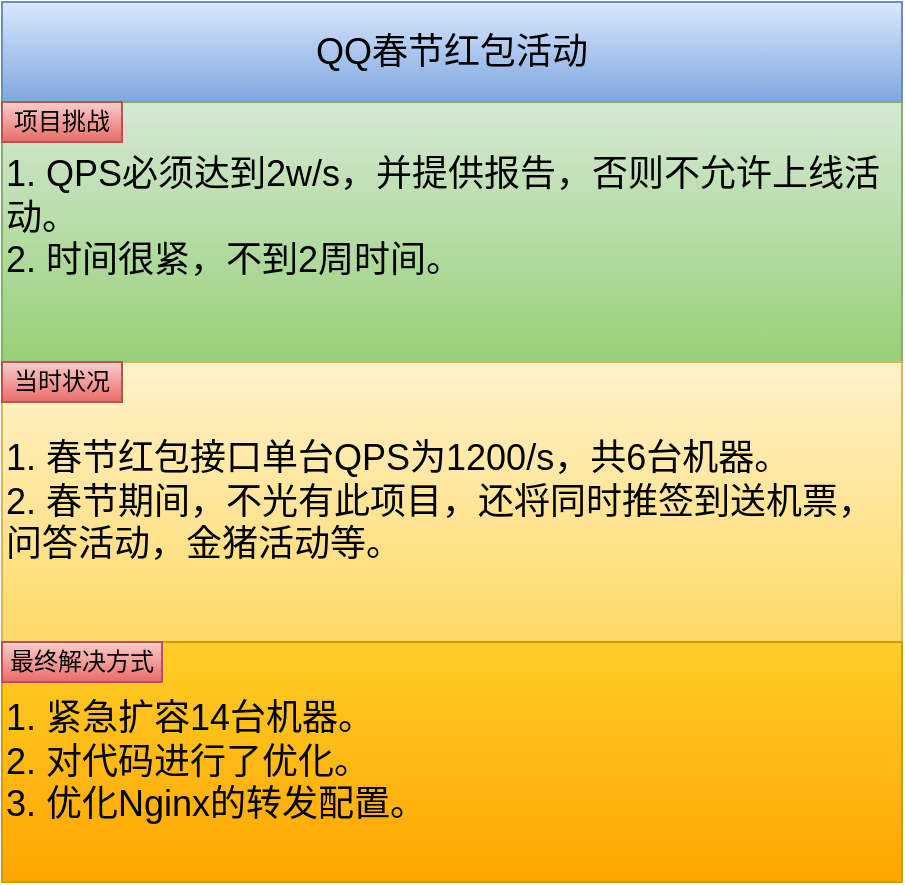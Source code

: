 <mxfile pages="1" version="11.2.3" type="github"><diagram id="gyZb-smRvwVXirMDRJQd" name="Page-1"><mxGraphModel dx="1421" dy="971" grid="1" gridSize="10" guides="1" tooltips="1" connect="1" arrows="1" fold="1" page="1" pageScale="1" pageWidth="3300" pageHeight="4681" math="0" shadow="0"><root><mxCell id="0"/><mxCell id="1" parent="0"/><mxCell id="EXc4pCsBliDY6wvzg57X-1" value="&lt;font style=&quot;font-size: 18px&quot;&gt;QQ春节红包活动&lt;/font&gt;" style="rounded=0;whiteSpace=wrap;html=1;fillColor=#dae8fc;strokeColor=#6c8ebf;gradientColor=#7ea6e0;" vertex="1" parent="1"><mxGeometry x="380" y="70" width="450" height="50" as="geometry"/></mxCell><mxCell id="EXc4pCsBliDY6wvzg57X-2" value="&lt;font&gt;&lt;font style=&quot;font-size: 18px&quot;&gt;1. QPS必须达到2w/s，并提供报告，否则不允许上线活动。&lt;br&gt;2. 时间很紧，不到2周时间。&lt;br&gt;&lt;/font&gt;&lt;br&gt;&lt;/font&gt;" style="rounded=0;whiteSpace=wrap;html=1;align=left;gradientColor=#97d077;fillColor=#d5e8d4;strokeColor=#82b366;" vertex="1" parent="1"><mxGeometry x="380" y="120" width="450" height="130" as="geometry"/></mxCell><mxCell id="EXc4pCsBliDY6wvzg57X-3" value="&lt;span style=&quot;font-size: 18px&quot;&gt;1. 春节红包接口单台QPS为1200/s，共6台机器。&lt;br&gt;2. 春节期间，不光有此项目，还将同时推签到送机票，问答活动，金猪活动等。&lt;br&gt;&lt;/span&gt;" style="rounded=0;whiteSpace=wrap;html=1;align=left;gradientColor=#ffd966;fillColor=#fff2cc;strokeColor=#d6b656;" vertex="1" parent="1"><mxGeometry x="380" y="250" width="450" height="140" as="geometry"/></mxCell><mxCell id="EXc4pCsBliDY6wvzg57X-5" value="项目挑战" style="text;html=1;strokeColor=#b85450;fillColor=#f8cecc;align=center;verticalAlign=middle;whiteSpace=wrap;rounded=0;gradientColor=#ea6b66;" vertex="1" parent="1"><mxGeometry x="380" y="120" width="60" height="20" as="geometry"/></mxCell><mxCell id="EXc4pCsBliDY6wvzg57X-6" value="当时状况" style="text;html=1;strokeColor=#b85450;fillColor=#f8cecc;align=center;verticalAlign=middle;whiteSpace=wrap;rounded=0;gradientColor=#ea6b66;" vertex="1" parent="1"><mxGeometry x="380" y="250" width="60" height="20" as="geometry"/></mxCell><mxCell id="EXc4pCsBliDY6wvzg57X-7" value="&lt;font style=&quot;font-size: 18px&quot;&gt;1. 紧急扩容14台机器。&lt;br&gt;2. 对代码进行了优化。&lt;br&gt;3.&amp;nbsp;&lt;/font&gt;&lt;span style=&quot;font-size: 18px&quot;&gt;优化Nginx的转发配置。&lt;/span&gt;" style="rounded=0;whiteSpace=wrap;html=1;align=left;gradientColor=#ffa500;fillColor=#ffcd28;strokeColor=#d79b00;" vertex="1" parent="1"><mxGeometry x="380" y="390" width="450" height="120" as="geometry"/></mxCell><mxCell id="EXc4pCsBliDY6wvzg57X-8" value="最终解决方式" style="text;html=1;strokeColor=#b85450;fillColor=#f8cecc;align=center;verticalAlign=middle;whiteSpace=wrap;rounded=0;gradientColor=#ea6b66;" vertex="1" parent="1"><mxGeometry x="380" y="390" width="80" height="20" as="geometry"/></mxCell></root></mxGraphModel></diagram></mxfile>